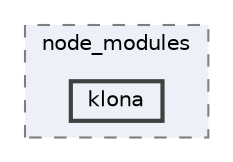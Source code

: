 digraph "pkiclassroomrescheduler/src/main/frontend/node_modules/klona"
{
 // LATEX_PDF_SIZE
  bgcolor="transparent";
  edge [fontname=Helvetica,fontsize=10,labelfontname=Helvetica,labelfontsize=10];
  node [fontname=Helvetica,fontsize=10,shape=box,height=0.2,width=0.4];
  compound=true
  subgraph clusterdir_72953eda66ccb3a2722c28e1c3e6c23b {
    graph [ bgcolor="#edf0f7", pencolor="grey50", label="node_modules", fontname=Helvetica,fontsize=10 style="filled,dashed", URL="dir_72953eda66ccb3a2722c28e1c3e6c23b.html",tooltip=""]
  dir_83de0cf3a9af69870377a676785d45bf [label="klona", fillcolor="#edf0f7", color="grey25", style="filled,bold", URL="dir_83de0cf3a9af69870377a676785d45bf.html",tooltip=""];
  }
}
